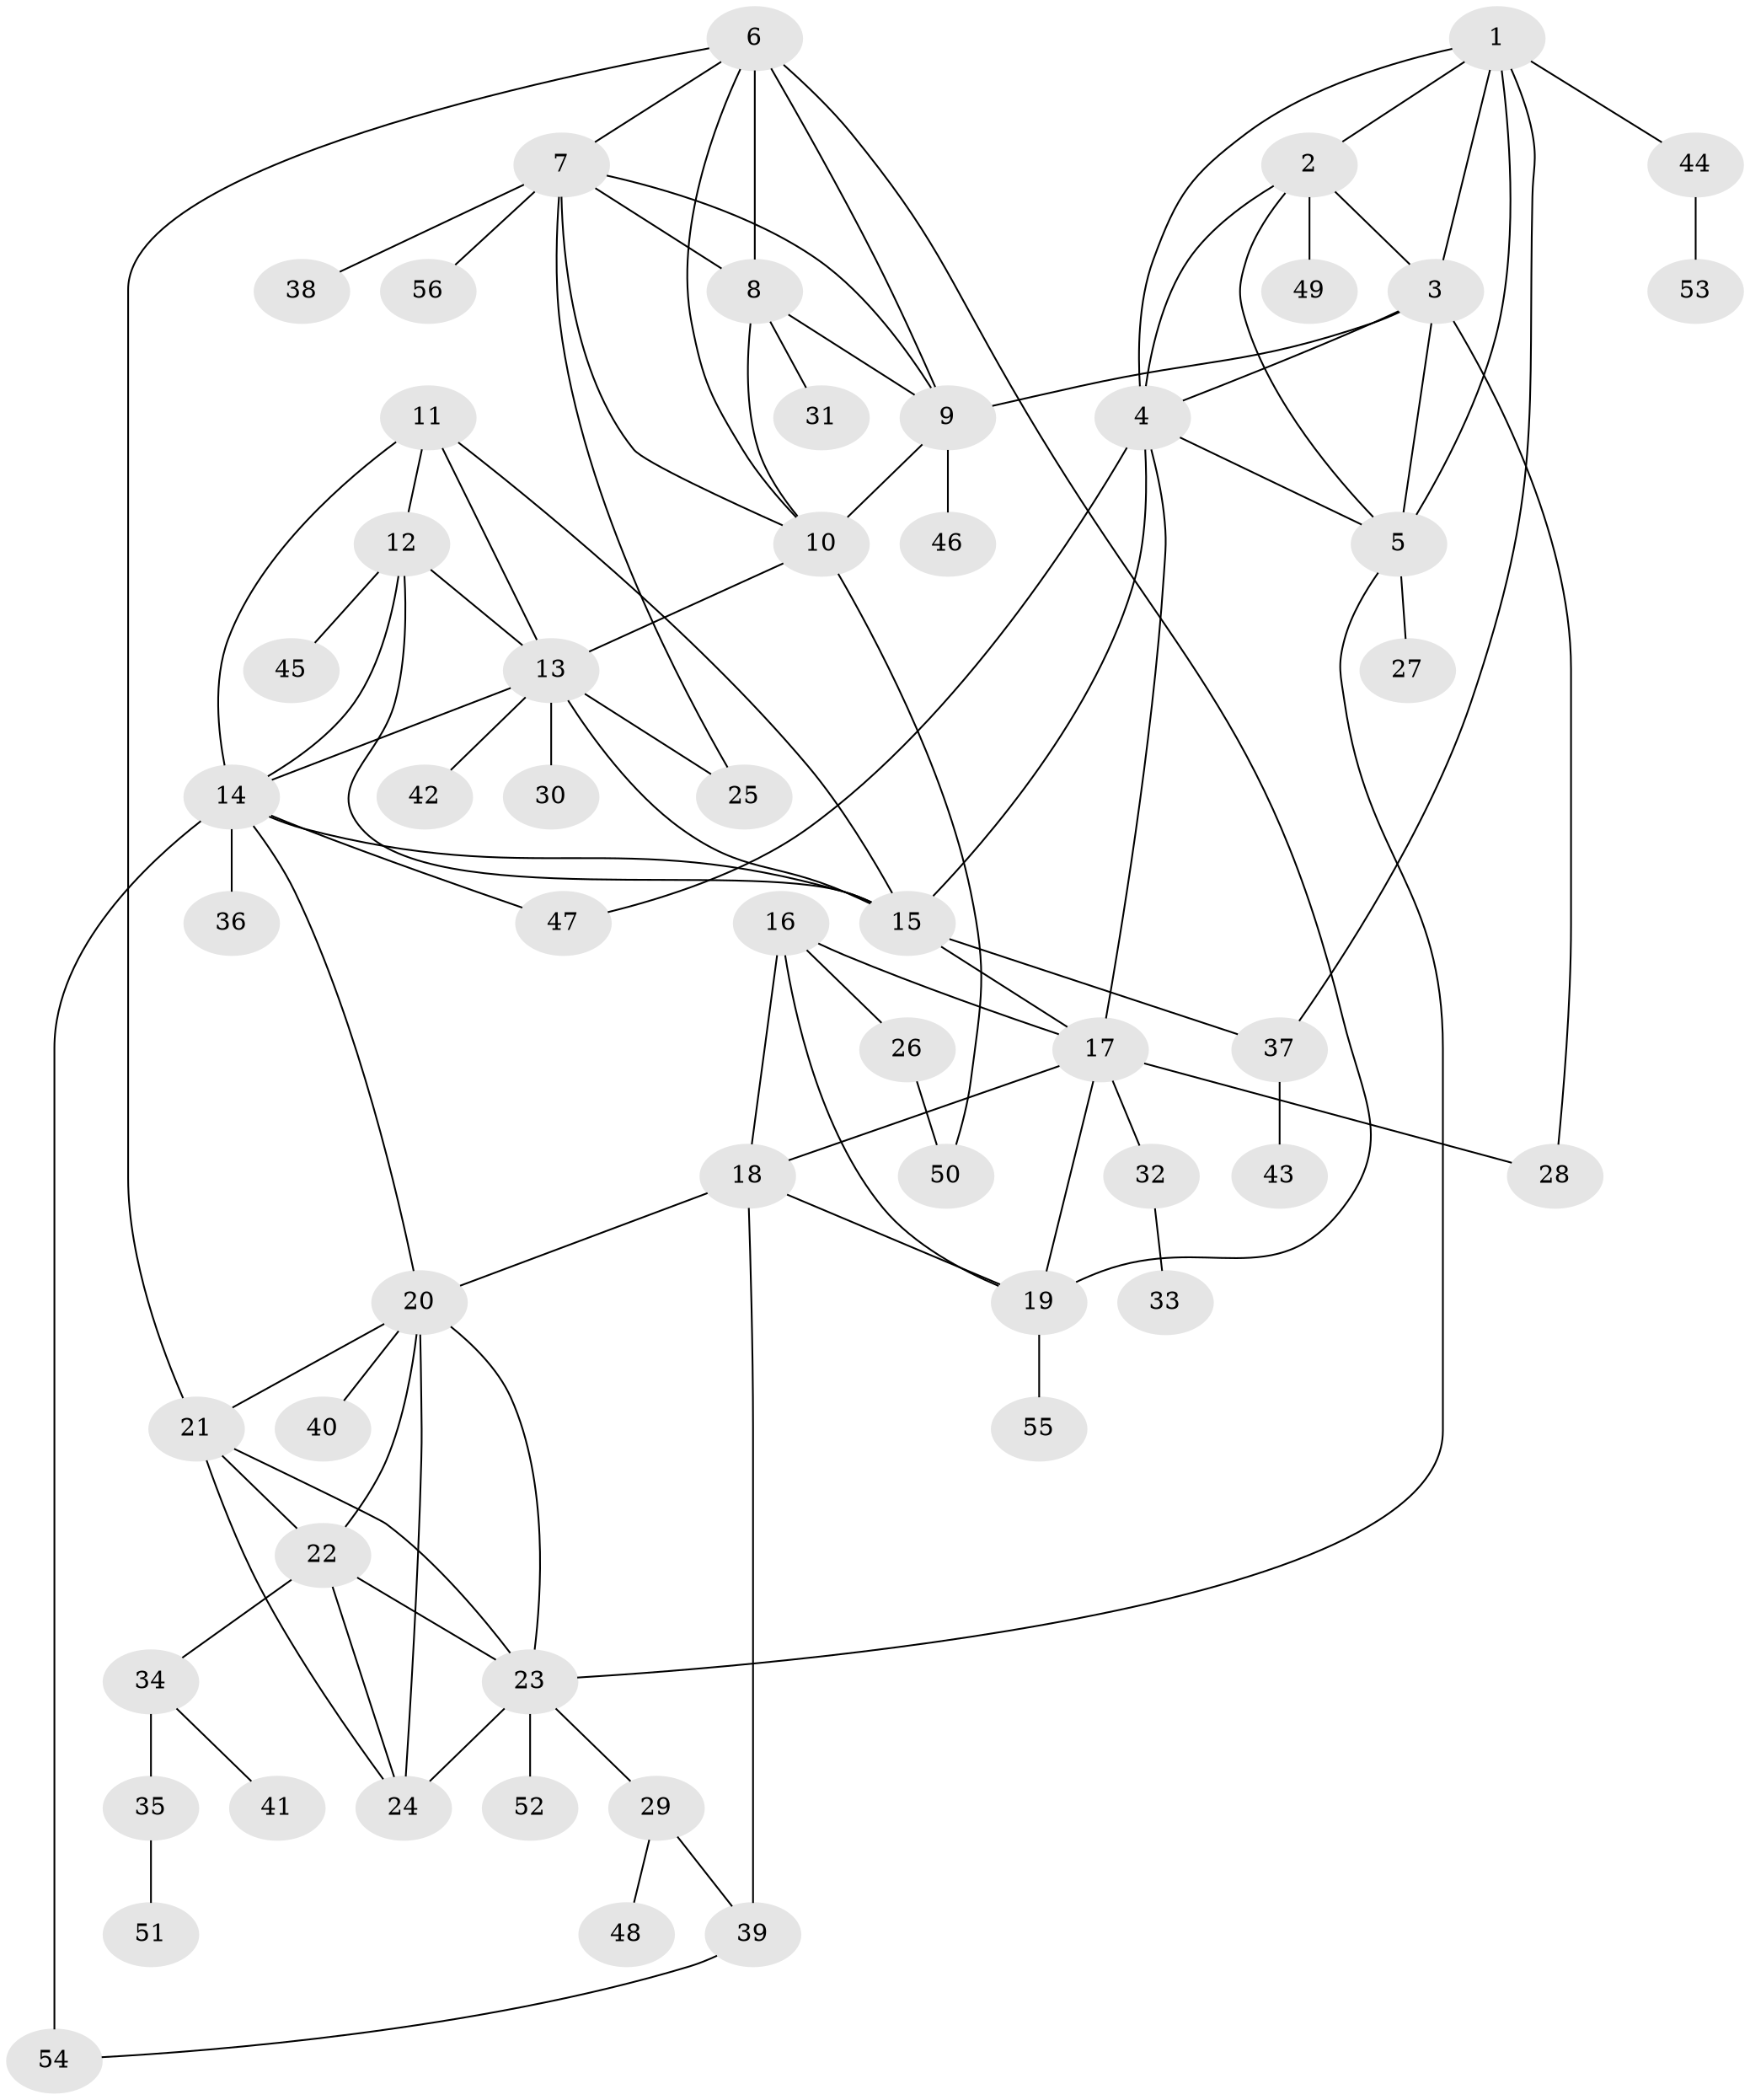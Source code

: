 // original degree distribution, {7: 0.08411214953271028, 8: 0.06542056074766354, 5: 0.018691588785046728, 6: 0.028037383177570093, 9: 0.009345794392523364, 10: 0.009345794392523364, 11: 0.009345794392523364, 4: 0.037383177570093455, 3: 0.04672897196261682, 1: 0.5420560747663551, 2: 0.14953271028037382}
// Generated by graph-tools (version 1.1) at 2025/37/03/09/25 02:37:21]
// undirected, 56 vertices, 95 edges
graph export_dot {
graph [start="1"]
  node [color=gray90,style=filled];
  1;
  2;
  3;
  4;
  5;
  6;
  7;
  8;
  9;
  10;
  11;
  12;
  13;
  14;
  15;
  16;
  17;
  18;
  19;
  20;
  21;
  22;
  23;
  24;
  25;
  26;
  27;
  28;
  29;
  30;
  31;
  32;
  33;
  34;
  35;
  36;
  37;
  38;
  39;
  40;
  41;
  42;
  43;
  44;
  45;
  46;
  47;
  48;
  49;
  50;
  51;
  52;
  53;
  54;
  55;
  56;
  1 -- 2 [weight=1.0];
  1 -- 3 [weight=2.0];
  1 -- 4 [weight=1.0];
  1 -- 5 [weight=1.0];
  1 -- 37 [weight=2.0];
  1 -- 44 [weight=1.0];
  2 -- 3 [weight=1.0];
  2 -- 4 [weight=1.0];
  2 -- 5 [weight=1.0];
  2 -- 49 [weight=2.0];
  3 -- 4 [weight=1.0];
  3 -- 5 [weight=1.0];
  3 -- 9 [weight=1.0];
  3 -- 28 [weight=1.0];
  4 -- 5 [weight=1.0];
  4 -- 15 [weight=1.0];
  4 -- 17 [weight=1.0];
  4 -- 47 [weight=1.0];
  5 -- 23 [weight=1.0];
  5 -- 27 [weight=2.0];
  6 -- 7 [weight=1.0];
  6 -- 8 [weight=2.0];
  6 -- 9 [weight=1.0];
  6 -- 10 [weight=1.0];
  6 -- 19 [weight=1.0];
  6 -- 21 [weight=1.0];
  7 -- 8 [weight=1.0];
  7 -- 9 [weight=1.0];
  7 -- 10 [weight=1.0];
  7 -- 25 [weight=1.0];
  7 -- 38 [weight=1.0];
  7 -- 56 [weight=1.0];
  8 -- 9 [weight=1.0];
  8 -- 10 [weight=1.0];
  8 -- 31 [weight=1.0];
  9 -- 10 [weight=1.0];
  9 -- 46 [weight=1.0];
  10 -- 13 [weight=1.0];
  10 -- 50 [weight=1.0];
  11 -- 12 [weight=1.0];
  11 -- 13 [weight=1.0];
  11 -- 14 [weight=1.0];
  11 -- 15 [weight=2.0];
  12 -- 13 [weight=1.0];
  12 -- 14 [weight=1.0];
  12 -- 15 [weight=1.0];
  12 -- 45 [weight=2.0];
  13 -- 14 [weight=1.0];
  13 -- 15 [weight=1.0];
  13 -- 25 [weight=1.0];
  13 -- 30 [weight=1.0];
  13 -- 42 [weight=1.0];
  14 -- 15 [weight=1.0];
  14 -- 20 [weight=1.0];
  14 -- 36 [weight=1.0];
  14 -- 47 [weight=1.0];
  14 -- 54 [weight=2.0];
  15 -- 17 [weight=1.0];
  15 -- 37 [weight=1.0];
  16 -- 17 [weight=3.0];
  16 -- 18 [weight=1.0];
  16 -- 19 [weight=1.0];
  16 -- 26 [weight=1.0];
  17 -- 18 [weight=2.0];
  17 -- 19 [weight=2.0];
  17 -- 28 [weight=1.0];
  17 -- 32 [weight=1.0];
  18 -- 19 [weight=1.0];
  18 -- 20 [weight=1.0];
  18 -- 39 [weight=2.0];
  19 -- 55 [weight=1.0];
  20 -- 21 [weight=1.0];
  20 -- 22 [weight=1.0];
  20 -- 23 [weight=1.0];
  20 -- 24 [weight=1.0];
  20 -- 40 [weight=1.0];
  21 -- 22 [weight=1.0];
  21 -- 23 [weight=1.0];
  21 -- 24 [weight=1.0];
  22 -- 23 [weight=1.0];
  22 -- 24 [weight=1.0];
  22 -- 34 [weight=1.0];
  23 -- 24 [weight=4.0];
  23 -- 29 [weight=1.0];
  23 -- 52 [weight=1.0];
  26 -- 50 [weight=1.0];
  29 -- 39 [weight=1.0];
  29 -- 48 [weight=1.0];
  32 -- 33 [weight=1.0];
  34 -- 35 [weight=1.0];
  34 -- 41 [weight=1.0];
  35 -- 51 [weight=1.0];
  37 -- 43 [weight=1.0];
  39 -- 54 [weight=1.0];
  44 -- 53 [weight=2.0];
}
